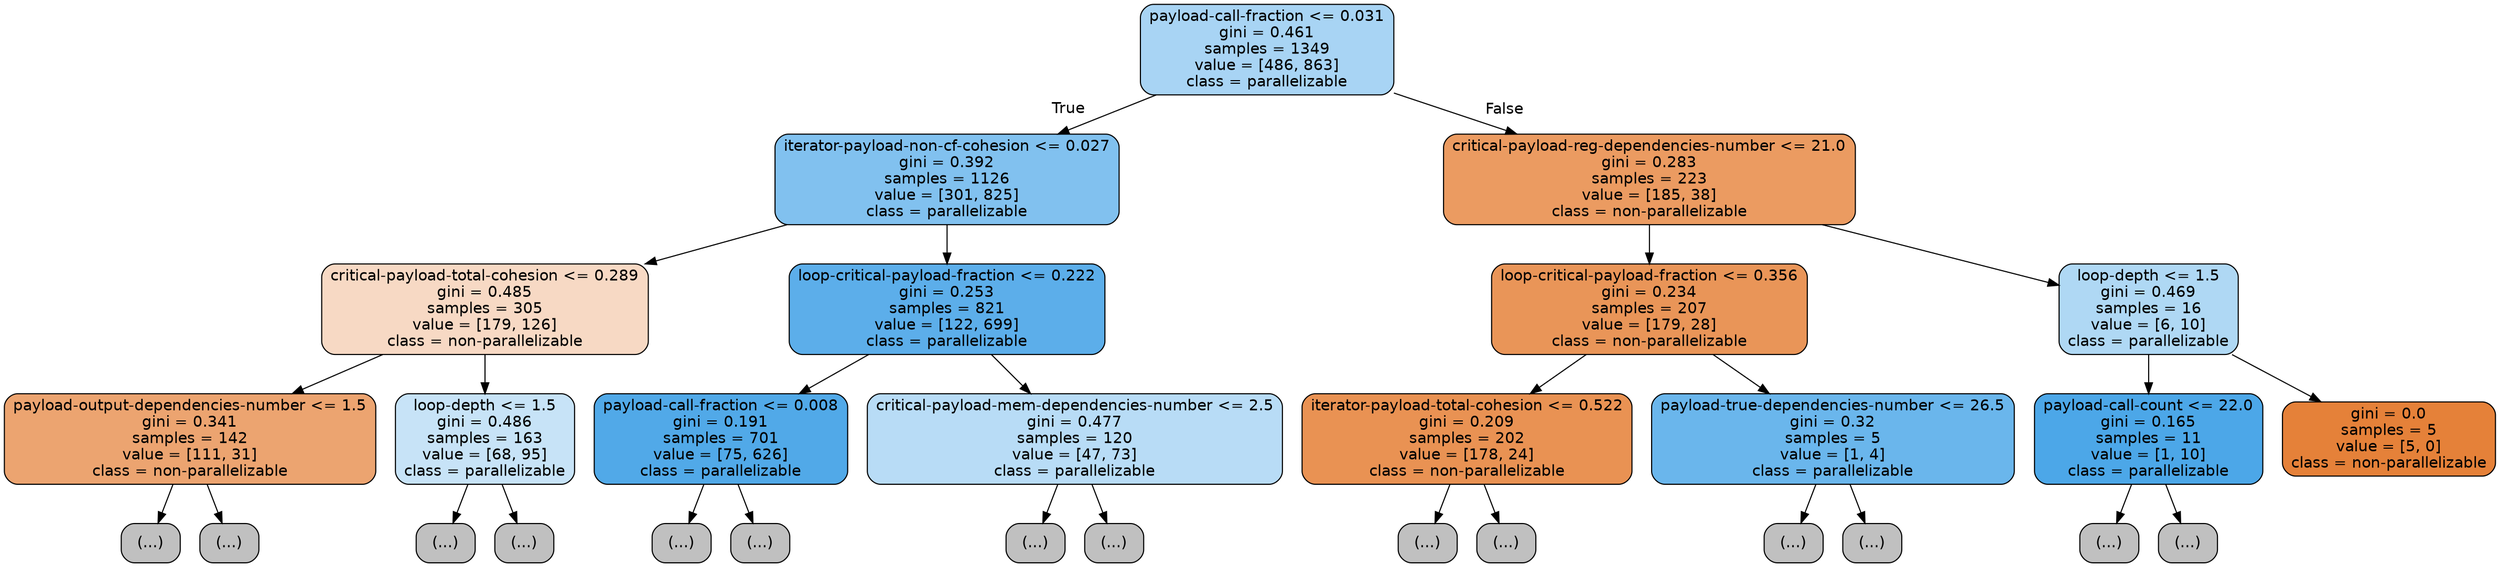 digraph Tree {
node [shape=box, style="filled, rounded", color="black", fontname=helvetica] ;
edge [fontname=helvetica] ;
0 [label="payload-call-fraction <= 0.031\ngini = 0.461\nsamples = 1349\nvalue = [486, 863]\nclass = parallelizable", fillcolor="#399de56f"] ;
1 [label="iterator-payload-non-cf-cohesion <= 0.027\ngini = 0.392\nsamples = 1126\nvalue = [301, 825]\nclass = parallelizable", fillcolor="#399de5a2"] ;
0 -> 1 [labeldistance=2.5, labelangle=45, headlabel="True"] ;
2 [label="critical-payload-total-cohesion <= 0.289\ngini = 0.485\nsamples = 305\nvalue = [179, 126]\nclass = non-parallelizable", fillcolor="#e581394c"] ;
1 -> 2 ;
3 [label="payload-output-dependencies-number <= 1.5\ngini = 0.341\nsamples = 142\nvalue = [111, 31]\nclass = non-parallelizable", fillcolor="#e58139b8"] ;
2 -> 3 ;
4 [label="(...)", fillcolor="#C0C0C0"] ;
3 -> 4 ;
29 [label="(...)", fillcolor="#C0C0C0"] ;
3 -> 29 ;
42 [label="loop-depth <= 1.5\ngini = 0.486\nsamples = 163\nvalue = [68, 95]\nclass = parallelizable", fillcolor="#399de548"] ;
2 -> 42 ;
43 [label="(...)", fillcolor="#C0C0C0"] ;
42 -> 43 ;
48 [label="(...)", fillcolor="#C0C0C0"] ;
42 -> 48 ;
77 [label="loop-critical-payload-fraction <= 0.222\ngini = 0.253\nsamples = 821\nvalue = [122, 699]\nclass = parallelizable", fillcolor="#399de5d2"] ;
1 -> 77 ;
78 [label="payload-call-fraction <= 0.008\ngini = 0.191\nsamples = 701\nvalue = [75, 626]\nclass = parallelizable", fillcolor="#399de5e0"] ;
77 -> 78 ;
79 [label="(...)", fillcolor="#C0C0C0"] ;
78 -> 79 ;
190 [label="(...)", fillcolor="#C0C0C0"] ;
78 -> 190 ;
197 [label="critical-payload-mem-dependencies-number <= 2.5\ngini = 0.477\nsamples = 120\nvalue = [47, 73]\nclass = parallelizable", fillcolor="#399de55b"] ;
77 -> 197 ;
198 [label="(...)", fillcolor="#C0C0C0"] ;
197 -> 198 ;
215 [label="(...)", fillcolor="#C0C0C0"] ;
197 -> 215 ;
234 [label="critical-payload-reg-dependencies-number <= 21.0\ngini = 0.283\nsamples = 223\nvalue = [185, 38]\nclass = non-parallelizable", fillcolor="#e58139cb"] ;
0 -> 234 [labeldistance=2.5, labelangle=-45, headlabel="False"] ;
235 [label="loop-critical-payload-fraction <= 0.356\ngini = 0.234\nsamples = 207\nvalue = [179, 28]\nclass = non-parallelizable", fillcolor="#e58139d7"] ;
234 -> 235 ;
236 [label="iterator-payload-total-cohesion <= 0.522\ngini = 0.209\nsamples = 202\nvalue = [178, 24]\nclass = non-parallelizable", fillcolor="#e58139dd"] ;
235 -> 236 ;
237 [label="(...)", fillcolor="#C0C0C0"] ;
236 -> 237 ;
274 [label="(...)", fillcolor="#C0C0C0"] ;
236 -> 274 ;
277 [label="payload-true-dependencies-number <= 26.5\ngini = 0.32\nsamples = 5\nvalue = [1, 4]\nclass = parallelizable", fillcolor="#399de5bf"] ;
235 -> 277 ;
278 [label="(...)", fillcolor="#C0C0C0"] ;
277 -> 278 ;
279 [label="(...)", fillcolor="#C0C0C0"] ;
277 -> 279 ;
280 [label="loop-depth <= 1.5\ngini = 0.469\nsamples = 16\nvalue = [6, 10]\nclass = parallelizable", fillcolor="#399de566"] ;
234 -> 280 ;
281 [label="payload-call-count <= 22.0\ngini = 0.165\nsamples = 11\nvalue = [1, 10]\nclass = parallelizable", fillcolor="#399de5e6"] ;
280 -> 281 ;
282 [label="(...)", fillcolor="#C0C0C0"] ;
281 -> 282 ;
283 [label="(...)", fillcolor="#C0C0C0"] ;
281 -> 283 ;
284 [label="gini = 0.0\nsamples = 5\nvalue = [5, 0]\nclass = non-parallelizable", fillcolor="#e58139ff"] ;
280 -> 284 ;
}